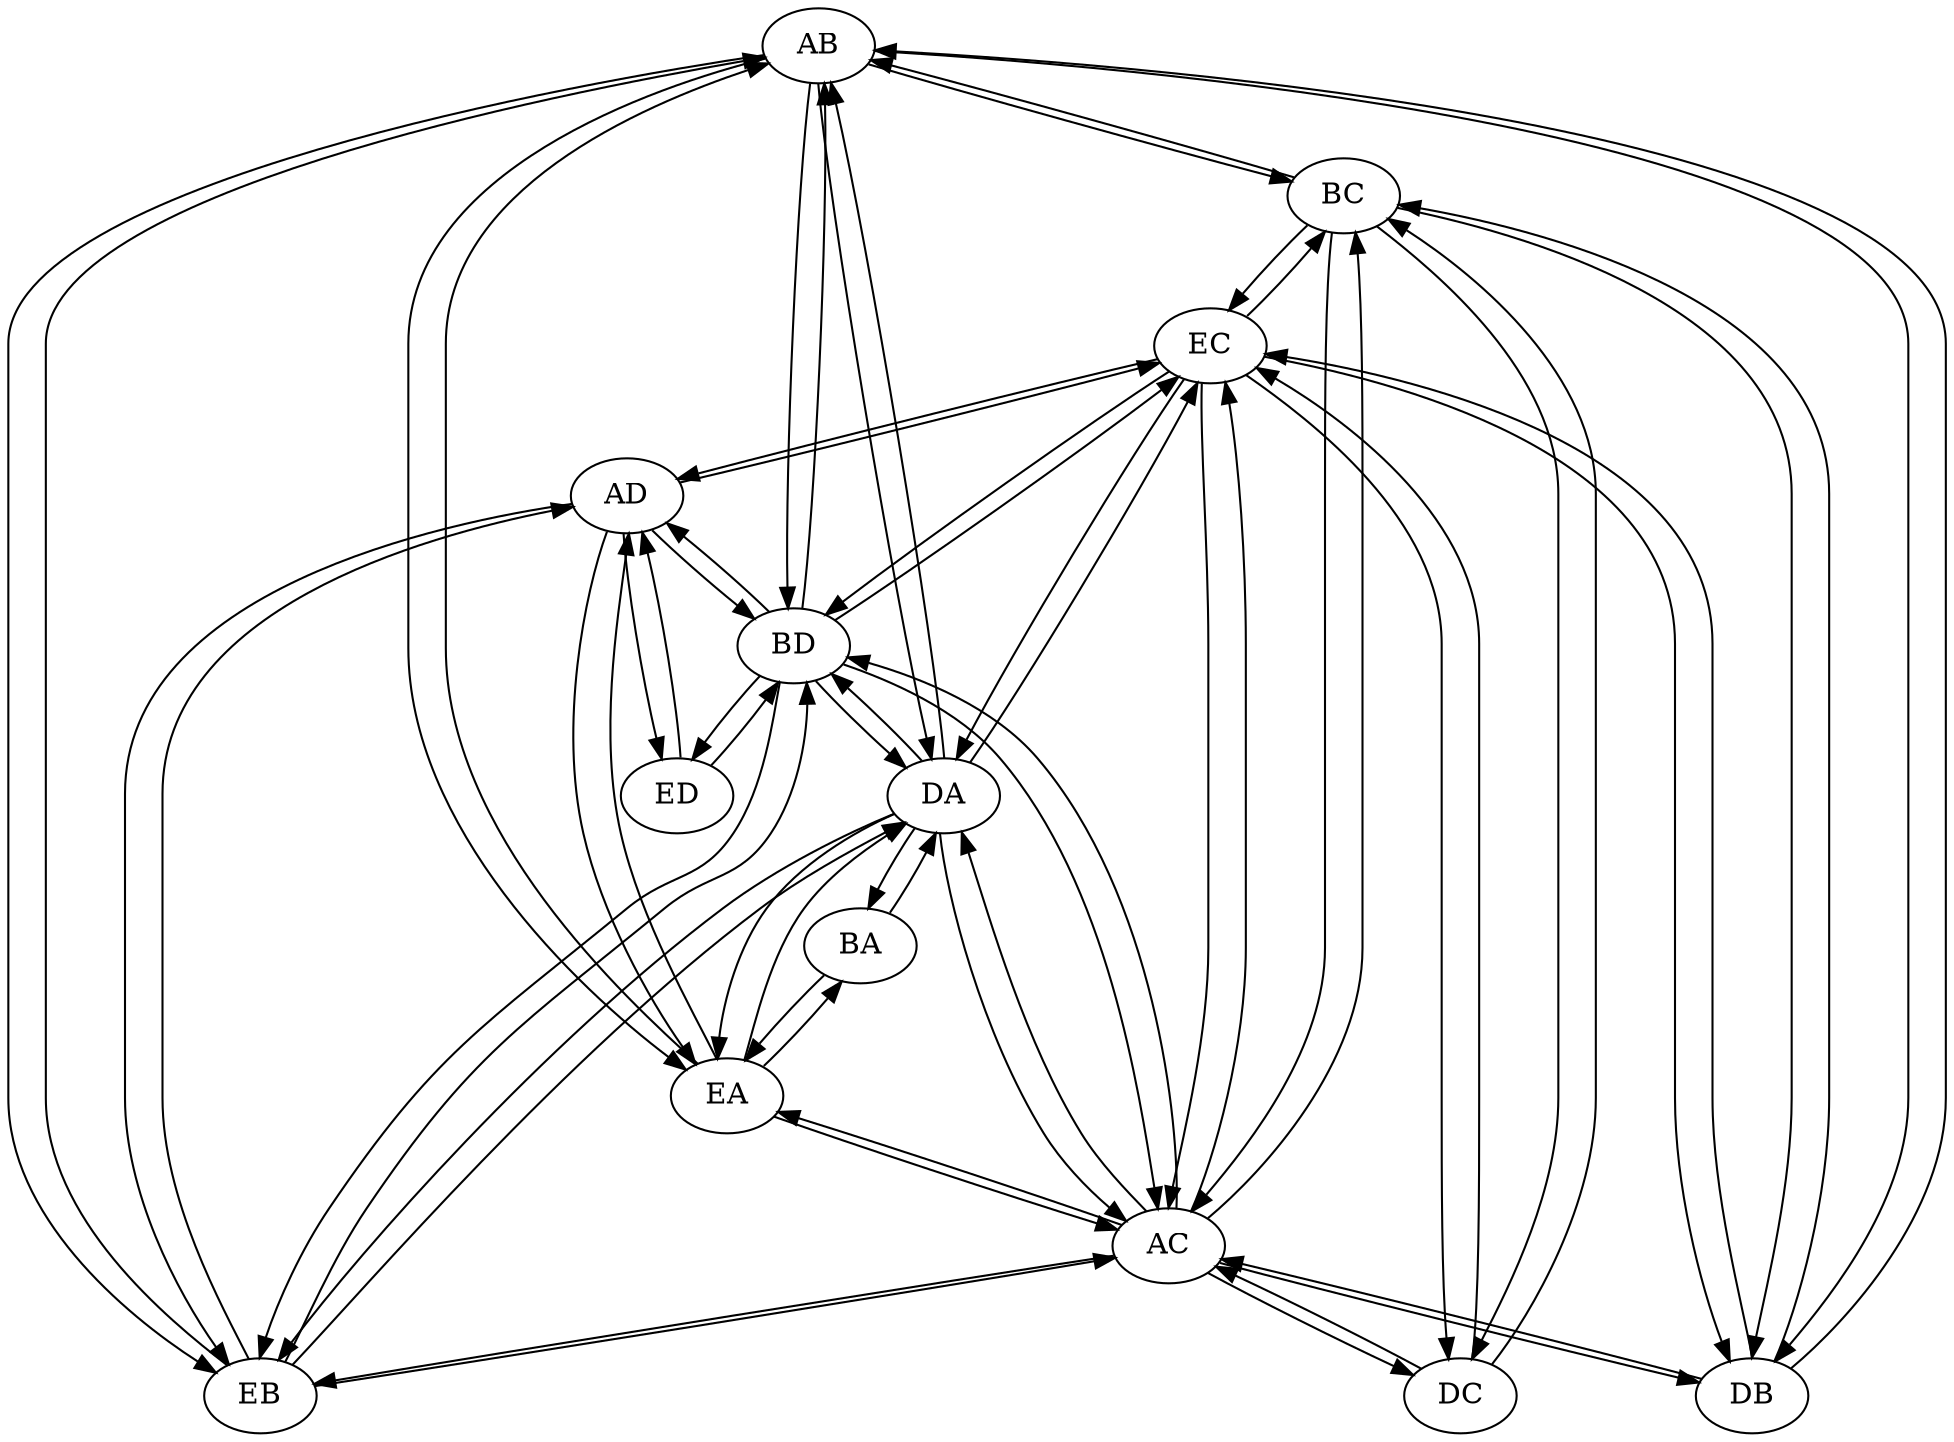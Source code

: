 digraph B {
AB -> BC;
AB -> BD;
AB -> DA;
AB -> DB;
AB -> EA;
AB -> EB;
AC -> BC;
AC -> BD;
AC -> DA;
AC -> DB;
AC -> DC;
AC -> EA;
AC -> EB;
AC -> EC;
AD -> BD;
AD -> EA;
AD -> EB;
AD -> EC;
AD -> ED;
BA -> DA;
BA -> EA;
BC -> AB;
BC -> AC;
BC -> DB;
BC -> DC;
BC -> EC;
BD -> AB;
BD -> AC;
BD -> AD;
BD -> DA;
BD -> EB;
BD -> EC;
BD -> ED;
DA -> AB;
DA -> AC;
DA -> BA;
DA -> BD;
DA -> EA;
DA -> EB;
DA -> EC;
DB -> AB;
DB -> AC;
DB -> BC;
DB -> EC;
DC -> AC;
DC -> BC;
DC -> EC;
EA -> AB;
EA -> AC;
EA -> AD;
EA -> BA;
EA -> DA;
EB -> AB;
EB -> AC;
EB -> AD;
EB -> BD;
EB -> DA;
EC -> AC;
EC -> AD;
EC -> BC;
EC -> BD;
EC -> DA;
EC -> DB;
EC -> DC;
ED -> AD;
ED -> BD;
}
